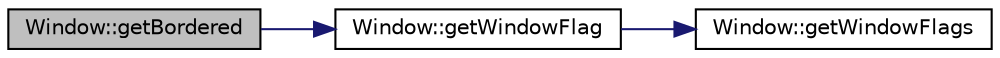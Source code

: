digraph "Window::getBordered"
{
  edge [fontname="Helvetica",fontsize="10",labelfontname="Helvetica",labelfontsize="10"];
  node [fontname="Helvetica",fontsize="10",shape=record];
  rankdir="LR";
  Node1 [label="Window::getBordered",height=0.2,width=0.4,color="black", fillcolor="grey75", style="filled", fontcolor="black"];
  Node1 -> Node2 [color="midnightblue",fontsize="10",style="solid",fontname="Helvetica"];
  Node2 [label="Window::getWindowFlag",height=0.2,width=0.4,color="black", fillcolor="white", style="filled",URL="$class_window.html#a86c00aa8915bbfc54462828b8c8c02d9"];
  Node2 -> Node3 [color="midnightblue",fontsize="10",style="solid",fontname="Helvetica"];
  Node3 [label="Window::getWindowFlags",height=0.2,width=0.4,color="black", fillcolor="white", style="filled",URL="$class_window.html#aca4fc5eabb2ba61caccd3a080ba83772"];
}
